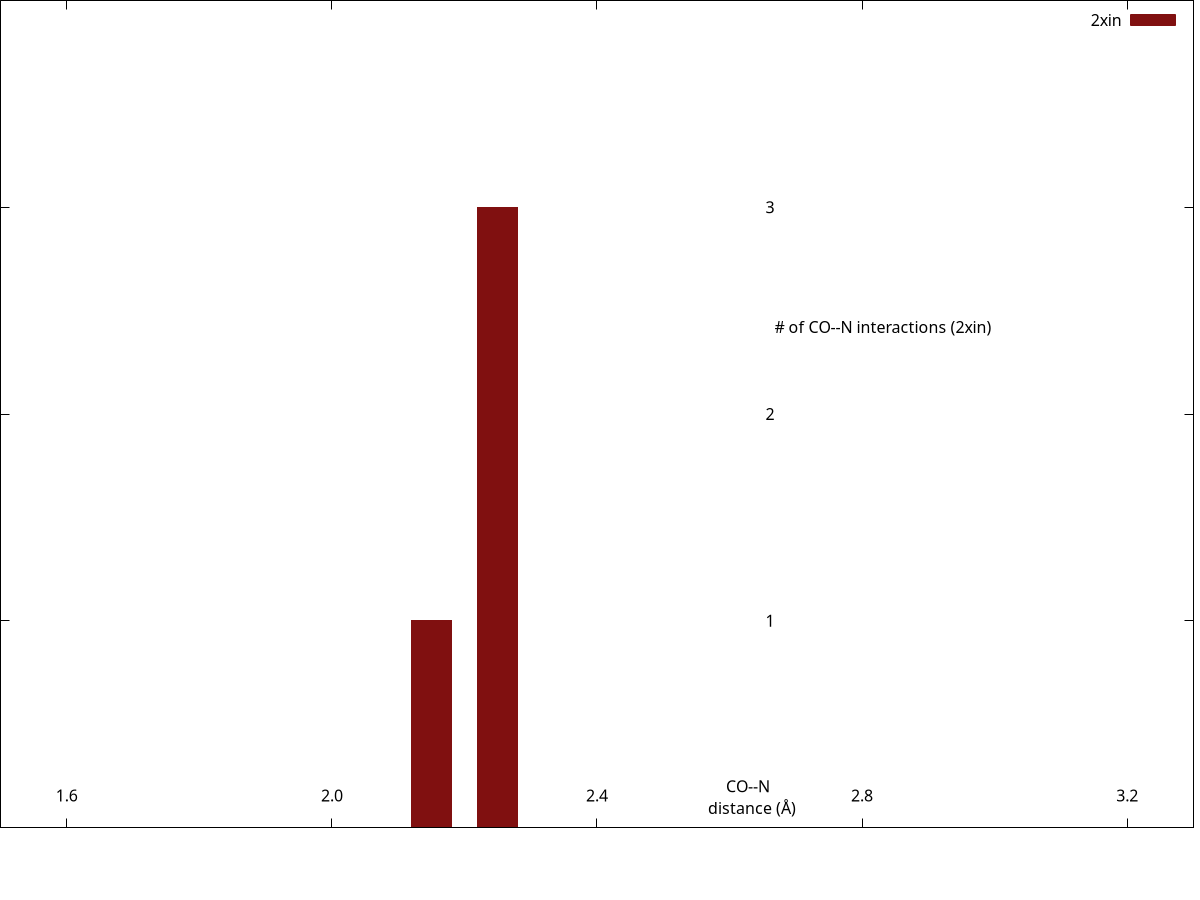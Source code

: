 set encoding iso_8859_1
set terminal pngcairo transparent enhanced size 340, 160 font "Arial Bold,10"
set output "/var/www/html/csgid/app/webroot/neighborhood_temp/2xin/CO--N.png"
set lmargin at screen 0.00
set bmargin at screen 0.08
set rmargin at screen 0.995
set tmargin at screen 1.00
set xrange [1.5:3.3]
set format x "%3.1f"
set xtics 1.6,0.4,3.2
set xtics offset 0,graph 0.065
set yrange [0:7227.6]
unset ytics
set y2range [0:4]
set y2tics 1,1,3
set y2tics offset -49,graph 0.00
set y2tics mirror
set view 80,45
set key top right
set boxwidth 0.06
set style fill solid 1.0
set xlabel "CO--N \n distance (\305)" offset 17,4.4
set y2label "# of CO--N interactions (2xin)" offset -40,4 rotate by 0
plot "-" using ($1+0.05):2 with boxes lc rgb "#801010" axis x1y2 title "2xin", \
     "/var/www/html/csgid/app/webroot/neighborhood_temp/csd_metal_distances/CO--N.csv" using ($1+0.025):2 with linespoints linewidth 2 pointtype 7 pointsize 0.2 lc rgb "#074a7e" title "CSD^{5}" axis x1y1
2.1	1
2.2	3
e
